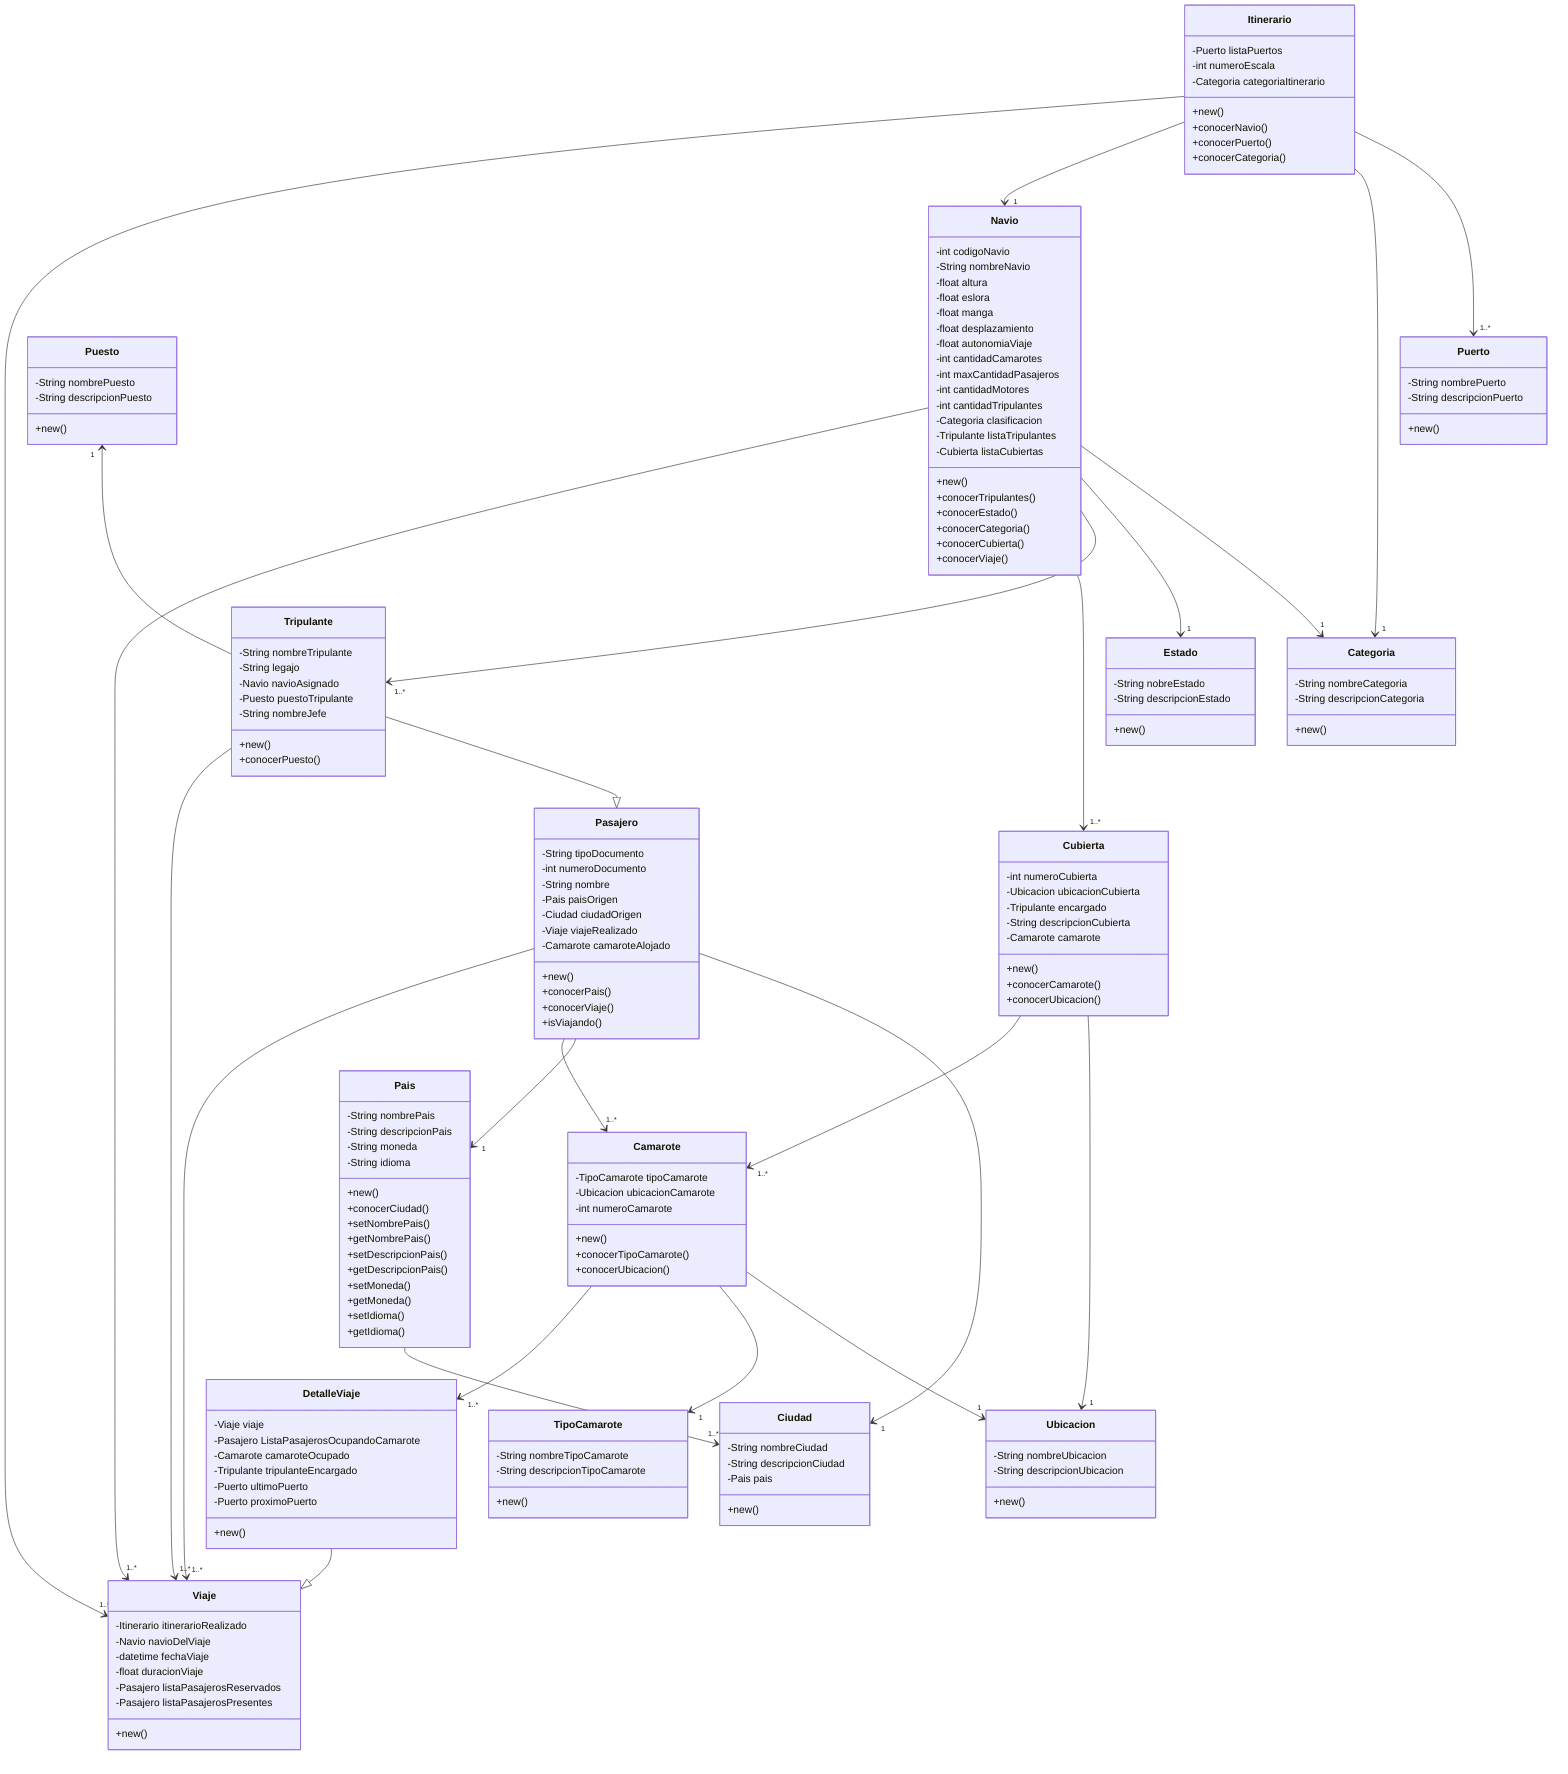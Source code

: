 classDiagram
    class Navio {
        -int codigoNavio
        -String nombreNavio
        -float altura
        -float eslora
        -float manga
        -float desplazamiento
        -float autonomiaViaje
        -int cantidadCamarotes
        -int maxCantidadPasajeros
        -int cantidadMotores
        -int cantidadTripulantes
        -Categoria clasificacion
        -Tripulante listaTripulantes
        -Cubierta listaCubiertas

        +new()
        +conocerTripulantes()
        +conocerEstado()
        +conocerCategoria()
        +conocerCubierta()
        +conocerViaje()
    }

    class Cubierta {
        -int numeroCubierta
        -Ubicacion ubicacionCubierta
        -Tripulante encargado
        -String descripcionCubierta
        -Camarote camarote
    
        +new()
        +conocerCamarote()
        +conocerUbicacion()
    }

    class Camarote {
        -TipoCamarote tipoCamarote
        -Ubicacion ubicacionCamarote
        -int numeroCamarote
    
        +new()
        +conocerTipoCamarote()
        +conocerUbicacion()
    }

    class TipoCamarote {
        -String nombreTipoCamarote
        -String descripcionTipoCamarote
    
        +new()
    }

    class Ubicacion {
        -String nombreUbicacion
        -String descripcionUbicacion
    
        +new()
    }

    class Tripulante {
        -String nombreTripulante
        -String legajo
        -Navio navioAsignado
        -Puesto puestoTripulante
        -String nombreJefe
    
        +new()
        +conocerPuesto()
    }

    class Puesto {
        -String nombrePuesto
        -String descripcionPuesto
    
        +new()
    }

    class Viaje {
        -Itinerario itinerarioRealizado
        -Navio navioDelViaje
        -datetime fechaViaje
        -float duracionViaje
        -Pasajero listaPasajerosReservados
        -Pasajero listaPasajerosPresentes
    
        +new()
    }

    class DetalleViaje {
        -Viaje viaje
        -Pasajero ListaPasajerosOcupandoCamarote
        -Camarote camaroteOcupado
        -Tripulante tripulanteEncargado
        -Puerto ultimoPuerto
        -Puerto proximoPuerto

        +new()
    }

    class Puerto {
        -String nombrePuerto
        -String descripcionPuerto
    
        +new()
    }

    class Pasajero {
        -String tipoDocumento
        -int numeroDocumento
        -String nombre
        -Pais paisOrigen
        -Ciudad ciudadOrigen
        -Viaje viajeRealizado
        -Camarote camaroteAlojado
    
        +new()
        +conocerPais()
        +conocerViaje()
        +isViajando()
    }

    class Estado {
        -String nobreEstado
        -String descripcionEstado
    
        +new()
    }

    class Categoria {
        -String nombreCategoria
        -String descripcionCategoria
    
        +new()
    }

    class Pais {
        -String nombrePais
        -String descripcionPais
        -String moneda
        -String idioma

        +new()
        +conocerCiudad()

        +setNombrePais()
        +getNombrePais()
        +setDescripcionPais()
        +getDescripcionPais()
        +setMoneda()
        +getMoneda()
        +setIdioma()
        +getIdioma()
    }

    class Ciudad {
        -String nombreCiudad
        -String descripcionCiudad
        -Pais pais

        +new()
    }

    class Itinerario {
        -Puerto listaPuertos
        -int numeroEscala
        -Categoria categoriaItinerario

        +new()
        +conocerNavio()
        +conocerPuerto()
        +conocerCategoria()
    }

    Navio --> "1..*" Viaje
    Tripulante --> "1..*" Viaje
    Itinerario --> "1..*" Viaje
    Pasajero --> "1..*" Viaje
    DetalleViaje --|> Viaje
    Camarote --> "1..*" DetalleViaje
    Pasajero --> "1..*" Camarote
    Itinerario --> "1" Navio
    Tripulante --|> Pasajero
    Puesto "1" <-- Tripulante 
    Camarote --> "1" TipoCamarote
    Navio --> "1..*" Cubierta
    Cubierta --> "1..*" Camarote
    Navio --> "1..*" Tripulante
    Itinerario --> "1" Categoria
    Pasajero --> "1" Pais
    Pasajero --> "1" Ciudad
    Pais --> "1..*" Ciudad
    Navio --> "1" Estado
    Cubierta --> "1" Ubicacion
    Camarote --> "1" Ubicacion
    Itinerario --> "1..*" Puerto
    Navio --> "1" Categoria